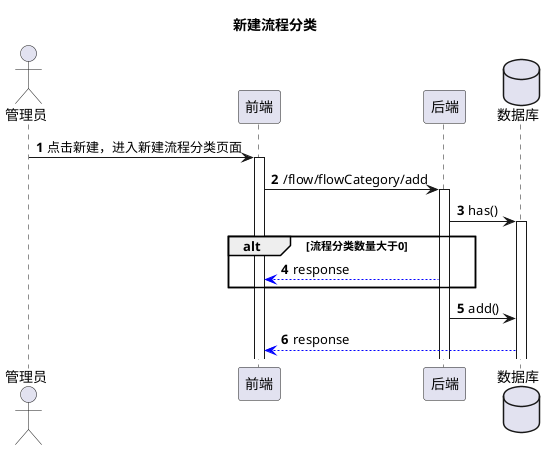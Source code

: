 @startuml
'https://plantuml.com/sequence-diagram
title 新建流程分类
actor 管理员
participant 前端
participant 后端
database 数据库
autonumber

管理员 -> 前端: 点击新建，进入新建流程分类页面
activate 前端
前端 -> 后端: /flow/flowCategory/add
activate 后端
后端 -> 数据库: has()
activate 数据库
alt 流程分类数量大于0
后端 --[#blue]> 前端: response
end
后端 -> 数据库: add()
数据库 --[#blue]> 前端: response
@enduml
1.用户发起新建流程分类请求
2.前端向后端请求/flow/flowCategory/add，参数：流程分类名称（不为空）、流程分类编码（不为空）
3.后端调用has()，查询表zz_flow_category是否有值，参数：流程分类名称、流程分类编码
4.后端向前端返回流程分类已存在
5.后端调用add()，添加数据到表zz_flow_category，参数：流程分类id、流程分类名称、流程分类编码、
创建时间、创建人、更新时间、更新人
6.后端向前端返回添加结果
